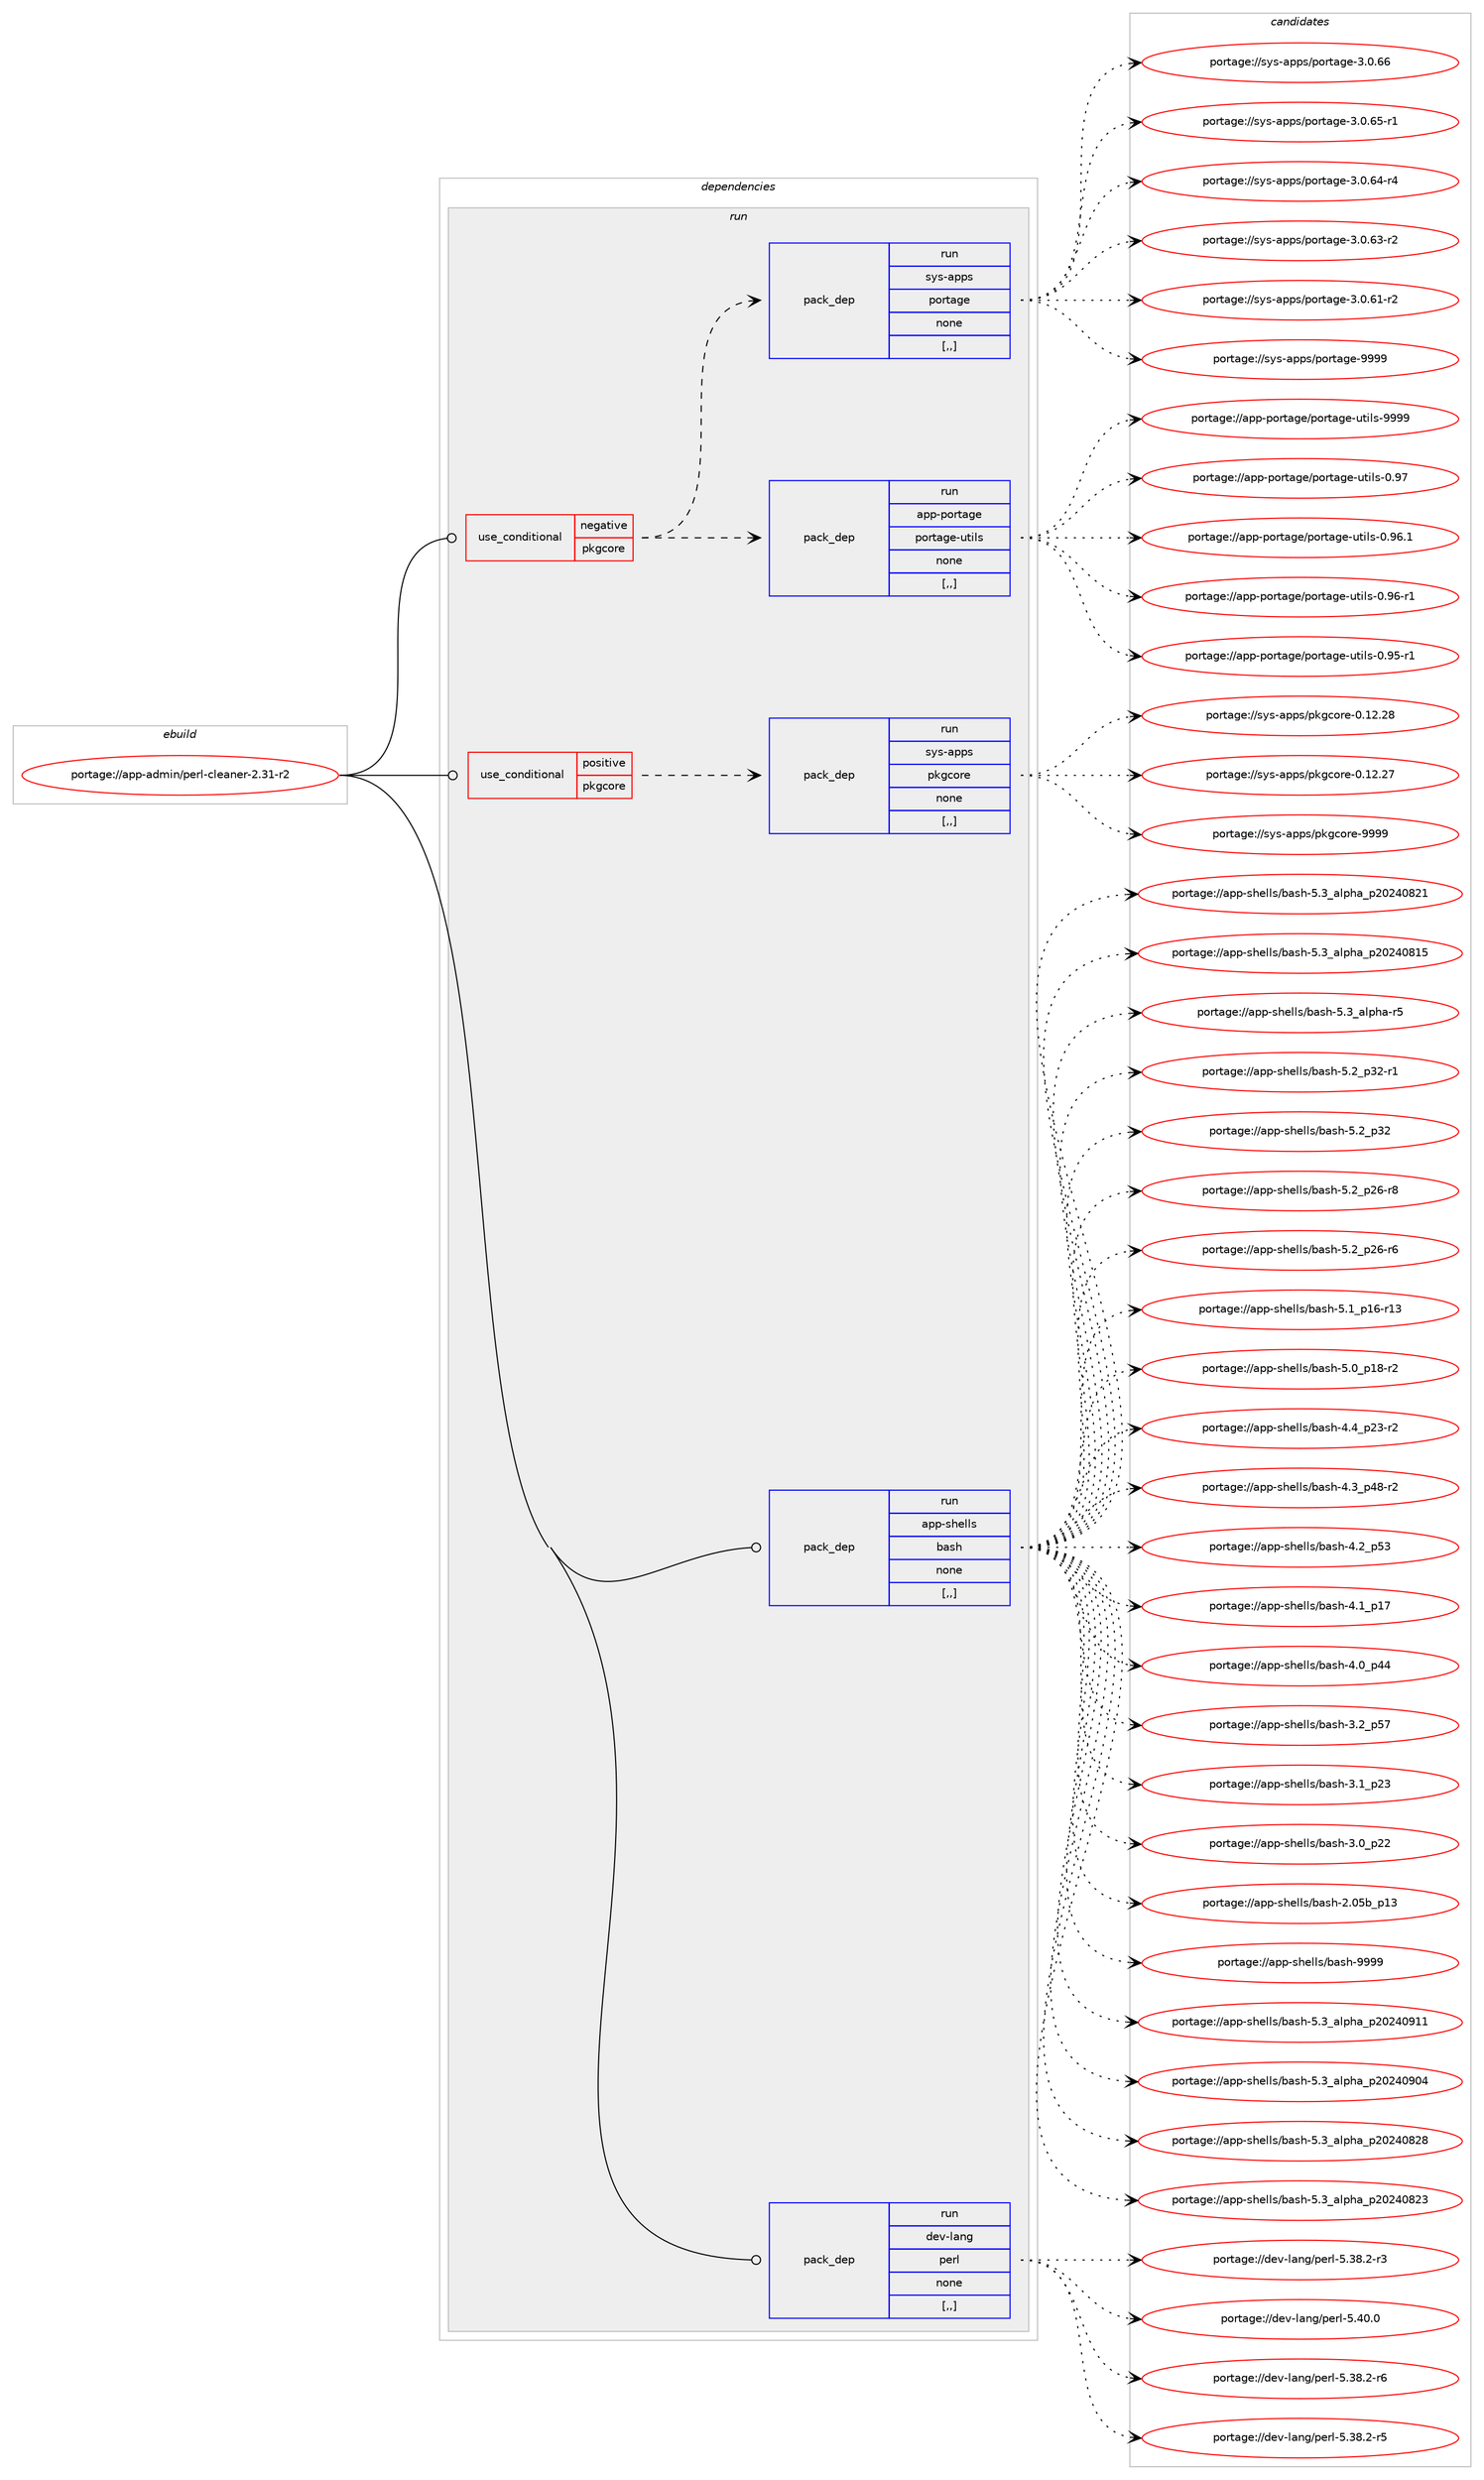 digraph prolog {

# *************
# Graph options
# *************

newrank=true;
concentrate=true;
compound=true;
graph [rankdir=LR,fontname=Helvetica,fontsize=10,ranksep=1.5];#, ranksep=2.5, nodesep=0.2];
edge  [arrowhead=vee];
node  [fontname=Helvetica,fontsize=10];

# **********
# The ebuild
# **********

subgraph cluster_leftcol {
color=gray;
label=<<i>ebuild</i>>;
id [label="portage://app-admin/perl-cleaner-2.31-r2", color=red, width=4, href="../app-admin/perl-cleaner-2.31-r2.svg"];
}

# ****************
# The dependencies
# ****************

subgraph cluster_midcol {
color=gray;
label=<<i>dependencies</i>>;
subgraph cluster_compile {
fillcolor="#eeeeee";
style=filled;
label=<<i>compile</i>>;
}
subgraph cluster_compileandrun {
fillcolor="#eeeeee";
style=filled;
label=<<i>compile and run</i>>;
}
subgraph cluster_run {
fillcolor="#eeeeee";
style=filled;
label=<<i>run</i>>;
subgraph cond130519 {
dependency497016 [label=<<TABLE BORDER="0" CELLBORDER="1" CELLSPACING="0" CELLPADDING="4"><TR><TD ROWSPAN="3" CELLPADDING="10">use_conditional</TD></TR><TR><TD>negative</TD></TR><TR><TD>pkgcore</TD></TR></TABLE>>, shape=none, color=red];
subgraph pack362883 {
dependency497017 [label=<<TABLE BORDER="0" CELLBORDER="1" CELLSPACING="0" CELLPADDING="4" WIDTH="220"><TR><TD ROWSPAN="6" CELLPADDING="30">pack_dep</TD></TR><TR><TD WIDTH="110">run</TD></TR><TR><TD>app-portage</TD></TR><TR><TD>portage-utils</TD></TR><TR><TD>none</TD></TR><TR><TD>[,,]</TD></TR></TABLE>>, shape=none, color=blue];
}
dependency497016:e -> dependency497017:w [weight=20,style="dashed",arrowhead="vee"];
subgraph pack362884 {
dependency497018 [label=<<TABLE BORDER="0" CELLBORDER="1" CELLSPACING="0" CELLPADDING="4" WIDTH="220"><TR><TD ROWSPAN="6" CELLPADDING="30">pack_dep</TD></TR><TR><TD WIDTH="110">run</TD></TR><TR><TD>sys-apps</TD></TR><TR><TD>portage</TD></TR><TR><TD>none</TD></TR><TR><TD>[,,]</TD></TR></TABLE>>, shape=none, color=blue];
}
dependency497016:e -> dependency497018:w [weight=20,style="dashed",arrowhead="vee"];
}
id:e -> dependency497016:w [weight=20,style="solid",arrowhead="odot"];
subgraph cond130520 {
dependency497019 [label=<<TABLE BORDER="0" CELLBORDER="1" CELLSPACING="0" CELLPADDING="4"><TR><TD ROWSPAN="3" CELLPADDING="10">use_conditional</TD></TR><TR><TD>positive</TD></TR><TR><TD>pkgcore</TD></TR></TABLE>>, shape=none, color=red];
subgraph pack362885 {
dependency497020 [label=<<TABLE BORDER="0" CELLBORDER="1" CELLSPACING="0" CELLPADDING="4" WIDTH="220"><TR><TD ROWSPAN="6" CELLPADDING="30">pack_dep</TD></TR><TR><TD WIDTH="110">run</TD></TR><TR><TD>sys-apps</TD></TR><TR><TD>pkgcore</TD></TR><TR><TD>none</TD></TR><TR><TD>[,,]</TD></TR></TABLE>>, shape=none, color=blue];
}
dependency497019:e -> dependency497020:w [weight=20,style="dashed",arrowhead="vee"];
}
id:e -> dependency497019:w [weight=20,style="solid",arrowhead="odot"];
subgraph pack362886 {
dependency497021 [label=<<TABLE BORDER="0" CELLBORDER="1" CELLSPACING="0" CELLPADDING="4" WIDTH="220"><TR><TD ROWSPAN="6" CELLPADDING="30">pack_dep</TD></TR><TR><TD WIDTH="110">run</TD></TR><TR><TD>app-shells</TD></TR><TR><TD>bash</TD></TR><TR><TD>none</TD></TR><TR><TD>[,,]</TD></TR></TABLE>>, shape=none, color=blue];
}
id:e -> dependency497021:w [weight=20,style="solid",arrowhead="odot"];
subgraph pack362887 {
dependency497022 [label=<<TABLE BORDER="0" CELLBORDER="1" CELLSPACING="0" CELLPADDING="4" WIDTH="220"><TR><TD ROWSPAN="6" CELLPADDING="30">pack_dep</TD></TR><TR><TD WIDTH="110">run</TD></TR><TR><TD>dev-lang</TD></TR><TR><TD>perl</TD></TR><TR><TD>none</TD></TR><TR><TD>[,,]</TD></TR></TABLE>>, shape=none, color=blue];
}
id:e -> dependency497022:w [weight=20,style="solid",arrowhead="odot"];
}
}

# **************
# The candidates
# **************

subgraph cluster_choices {
rank=same;
color=gray;
label=<<i>candidates</i>>;

subgraph choice362883 {
color=black;
nodesep=1;
choice9711211245112111114116971031014711211111411697103101451171161051081154557575757 [label="portage://app-portage/portage-utils-9999", color=red, width=4,href="../app-portage/portage-utils-9999.svg"];
choice9711211245112111114116971031014711211111411697103101451171161051081154548465755 [label="portage://app-portage/portage-utils-0.97", color=red, width=4,href="../app-portage/portage-utils-0.97.svg"];
choice97112112451121111141169710310147112111114116971031014511711610510811545484657544649 [label="portage://app-portage/portage-utils-0.96.1", color=red, width=4,href="../app-portage/portage-utils-0.96.1.svg"];
choice97112112451121111141169710310147112111114116971031014511711610510811545484657544511449 [label="portage://app-portage/portage-utils-0.96-r1", color=red, width=4,href="../app-portage/portage-utils-0.96-r1.svg"];
choice97112112451121111141169710310147112111114116971031014511711610510811545484657534511449 [label="portage://app-portage/portage-utils-0.95-r1", color=red, width=4,href="../app-portage/portage-utils-0.95-r1.svg"];
dependency497017:e -> choice9711211245112111114116971031014711211111411697103101451171161051081154557575757:w [style=dotted,weight="100"];
dependency497017:e -> choice9711211245112111114116971031014711211111411697103101451171161051081154548465755:w [style=dotted,weight="100"];
dependency497017:e -> choice97112112451121111141169710310147112111114116971031014511711610510811545484657544649:w [style=dotted,weight="100"];
dependency497017:e -> choice97112112451121111141169710310147112111114116971031014511711610510811545484657544511449:w [style=dotted,weight="100"];
dependency497017:e -> choice97112112451121111141169710310147112111114116971031014511711610510811545484657534511449:w [style=dotted,weight="100"];
}
subgraph choice362884 {
color=black;
nodesep=1;
choice115121115459711211211547112111114116971031014557575757 [label="portage://sys-apps/portage-9999", color=red, width=4,href="../sys-apps/portage-9999.svg"];
choice1151211154597112112115471121111141169710310145514648465454 [label="portage://sys-apps/portage-3.0.66", color=red, width=4,href="../sys-apps/portage-3.0.66.svg"];
choice11512111545971121121154711211111411697103101455146484654534511449 [label="portage://sys-apps/portage-3.0.65-r1", color=red, width=4,href="../sys-apps/portage-3.0.65-r1.svg"];
choice11512111545971121121154711211111411697103101455146484654524511452 [label="portage://sys-apps/portage-3.0.64-r4", color=red, width=4,href="../sys-apps/portage-3.0.64-r4.svg"];
choice11512111545971121121154711211111411697103101455146484654514511450 [label="portage://sys-apps/portage-3.0.63-r2", color=red, width=4,href="../sys-apps/portage-3.0.63-r2.svg"];
choice11512111545971121121154711211111411697103101455146484654494511450 [label="portage://sys-apps/portage-3.0.61-r2", color=red, width=4,href="../sys-apps/portage-3.0.61-r2.svg"];
dependency497018:e -> choice115121115459711211211547112111114116971031014557575757:w [style=dotted,weight="100"];
dependency497018:e -> choice1151211154597112112115471121111141169710310145514648465454:w [style=dotted,weight="100"];
dependency497018:e -> choice11512111545971121121154711211111411697103101455146484654534511449:w [style=dotted,weight="100"];
dependency497018:e -> choice11512111545971121121154711211111411697103101455146484654524511452:w [style=dotted,weight="100"];
dependency497018:e -> choice11512111545971121121154711211111411697103101455146484654514511450:w [style=dotted,weight="100"];
dependency497018:e -> choice11512111545971121121154711211111411697103101455146484654494511450:w [style=dotted,weight="100"];
}
subgraph choice362885 {
color=black;
nodesep=1;
choice115121115459711211211547112107103991111141014557575757 [label="portage://sys-apps/pkgcore-9999", color=red, width=4,href="../sys-apps/pkgcore-9999.svg"];
choice115121115459711211211547112107103991111141014548464950465056 [label="portage://sys-apps/pkgcore-0.12.28", color=red, width=4,href="../sys-apps/pkgcore-0.12.28.svg"];
choice115121115459711211211547112107103991111141014548464950465055 [label="portage://sys-apps/pkgcore-0.12.27", color=red, width=4,href="../sys-apps/pkgcore-0.12.27.svg"];
dependency497020:e -> choice115121115459711211211547112107103991111141014557575757:w [style=dotted,weight="100"];
dependency497020:e -> choice115121115459711211211547112107103991111141014548464950465056:w [style=dotted,weight="100"];
dependency497020:e -> choice115121115459711211211547112107103991111141014548464950465055:w [style=dotted,weight="100"];
}
subgraph choice362886 {
color=black;
nodesep=1;
choice97112112451151041011081081154798971151044557575757 [label="portage://app-shells/bash-9999", color=red, width=4,href="../app-shells/bash-9999.svg"];
choice971121124511510410110810811547989711510445534651959710811210497951125048505248574949 [label="portage://app-shells/bash-5.3_alpha_p20240911", color=red, width=4,href="../app-shells/bash-5.3_alpha_p20240911.svg"];
choice971121124511510410110810811547989711510445534651959710811210497951125048505248574852 [label="portage://app-shells/bash-5.3_alpha_p20240904", color=red, width=4,href="../app-shells/bash-5.3_alpha_p20240904.svg"];
choice971121124511510410110810811547989711510445534651959710811210497951125048505248565056 [label="portage://app-shells/bash-5.3_alpha_p20240828", color=red, width=4,href="../app-shells/bash-5.3_alpha_p20240828.svg"];
choice971121124511510410110810811547989711510445534651959710811210497951125048505248565051 [label="portage://app-shells/bash-5.3_alpha_p20240823", color=red, width=4,href="../app-shells/bash-5.3_alpha_p20240823.svg"];
choice971121124511510410110810811547989711510445534651959710811210497951125048505248565049 [label="portage://app-shells/bash-5.3_alpha_p20240821", color=red, width=4,href="../app-shells/bash-5.3_alpha_p20240821.svg"];
choice971121124511510410110810811547989711510445534651959710811210497951125048505248564953 [label="portage://app-shells/bash-5.3_alpha_p20240815", color=red, width=4,href="../app-shells/bash-5.3_alpha_p20240815.svg"];
choice9711211245115104101108108115479897115104455346519597108112104974511453 [label="portage://app-shells/bash-5.3_alpha-r5", color=red, width=4,href="../app-shells/bash-5.3_alpha-r5.svg"];
choice9711211245115104101108108115479897115104455346509511251504511449 [label="portage://app-shells/bash-5.2_p32-r1", color=red, width=4,href="../app-shells/bash-5.2_p32-r1.svg"];
choice971121124511510410110810811547989711510445534650951125150 [label="portage://app-shells/bash-5.2_p32", color=red, width=4,href="../app-shells/bash-5.2_p32.svg"];
choice9711211245115104101108108115479897115104455346509511250544511456 [label="portage://app-shells/bash-5.2_p26-r8", color=red, width=4,href="../app-shells/bash-5.2_p26-r8.svg"];
choice9711211245115104101108108115479897115104455346509511250544511454 [label="portage://app-shells/bash-5.2_p26-r6", color=red, width=4,href="../app-shells/bash-5.2_p26-r6.svg"];
choice971121124511510410110810811547989711510445534649951124954451144951 [label="portage://app-shells/bash-5.1_p16-r13", color=red, width=4,href="../app-shells/bash-5.1_p16-r13.svg"];
choice9711211245115104101108108115479897115104455346489511249564511450 [label="portage://app-shells/bash-5.0_p18-r2", color=red, width=4,href="../app-shells/bash-5.0_p18-r2.svg"];
choice9711211245115104101108108115479897115104455246529511250514511450 [label="portage://app-shells/bash-4.4_p23-r2", color=red, width=4,href="../app-shells/bash-4.4_p23-r2.svg"];
choice9711211245115104101108108115479897115104455246519511252564511450 [label="portage://app-shells/bash-4.3_p48-r2", color=red, width=4,href="../app-shells/bash-4.3_p48-r2.svg"];
choice971121124511510410110810811547989711510445524650951125351 [label="portage://app-shells/bash-4.2_p53", color=red, width=4,href="../app-shells/bash-4.2_p53.svg"];
choice971121124511510410110810811547989711510445524649951124955 [label="portage://app-shells/bash-4.1_p17", color=red, width=4,href="../app-shells/bash-4.1_p17.svg"];
choice971121124511510410110810811547989711510445524648951125252 [label="portage://app-shells/bash-4.0_p44", color=red, width=4,href="../app-shells/bash-4.0_p44.svg"];
choice971121124511510410110810811547989711510445514650951125355 [label="portage://app-shells/bash-3.2_p57", color=red, width=4,href="../app-shells/bash-3.2_p57.svg"];
choice971121124511510410110810811547989711510445514649951125051 [label="portage://app-shells/bash-3.1_p23", color=red, width=4,href="../app-shells/bash-3.1_p23.svg"];
choice971121124511510410110810811547989711510445514648951125050 [label="portage://app-shells/bash-3.0_p22", color=red, width=4,href="../app-shells/bash-3.0_p22.svg"];
choice9711211245115104101108108115479897115104455046485398951124951 [label="portage://app-shells/bash-2.05b_p13", color=red, width=4,href="../app-shells/bash-2.05b_p13.svg"];
dependency497021:e -> choice97112112451151041011081081154798971151044557575757:w [style=dotted,weight="100"];
dependency497021:e -> choice971121124511510410110810811547989711510445534651959710811210497951125048505248574949:w [style=dotted,weight="100"];
dependency497021:e -> choice971121124511510410110810811547989711510445534651959710811210497951125048505248574852:w [style=dotted,weight="100"];
dependency497021:e -> choice971121124511510410110810811547989711510445534651959710811210497951125048505248565056:w [style=dotted,weight="100"];
dependency497021:e -> choice971121124511510410110810811547989711510445534651959710811210497951125048505248565051:w [style=dotted,weight="100"];
dependency497021:e -> choice971121124511510410110810811547989711510445534651959710811210497951125048505248565049:w [style=dotted,weight="100"];
dependency497021:e -> choice971121124511510410110810811547989711510445534651959710811210497951125048505248564953:w [style=dotted,weight="100"];
dependency497021:e -> choice9711211245115104101108108115479897115104455346519597108112104974511453:w [style=dotted,weight="100"];
dependency497021:e -> choice9711211245115104101108108115479897115104455346509511251504511449:w [style=dotted,weight="100"];
dependency497021:e -> choice971121124511510410110810811547989711510445534650951125150:w [style=dotted,weight="100"];
dependency497021:e -> choice9711211245115104101108108115479897115104455346509511250544511456:w [style=dotted,weight="100"];
dependency497021:e -> choice9711211245115104101108108115479897115104455346509511250544511454:w [style=dotted,weight="100"];
dependency497021:e -> choice971121124511510410110810811547989711510445534649951124954451144951:w [style=dotted,weight="100"];
dependency497021:e -> choice9711211245115104101108108115479897115104455346489511249564511450:w [style=dotted,weight="100"];
dependency497021:e -> choice9711211245115104101108108115479897115104455246529511250514511450:w [style=dotted,weight="100"];
dependency497021:e -> choice9711211245115104101108108115479897115104455246519511252564511450:w [style=dotted,weight="100"];
dependency497021:e -> choice971121124511510410110810811547989711510445524650951125351:w [style=dotted,weight="100"];
dependency497021:e -> choice971121124511510410110810811547989711510445524649951124955:w [style=dotted,weight="100"];
dependency497021:e -> choice971121124511510410110810811547989711510445524648951125252:w [style=dotted,weight="100"];
dependency497021:e -> choice971121124511510410110810811547989711510445514650951125355:w [style=dotted,weight="100"];
dependency497021:e -> choice971121124511510410110810811547989711510445514649951125051:w [style=dotted,weight="100"];
dependency497021:e -> choice971121124511510410110810811547989711510445514648951125050:w [style=dotted,weight="100"];
dependency497021:e -> choice9711211245115104101108108115479897115104455046485398951124951:w [style=dotted,weight="100"];
}
subgraph choice362887 {
color=black;
nodesep=1;
choice10010111845108971101034711210111410845534652484648 [label="portage://dev-lang/perl-5.40.0", color=red, width=4,href="../dev-lang/perl-5.40.0.svg"];
choice100101118451089711010347112101114108455346515646504511454 [label="portage://dev-lang/perl-5.38.2-r6", color=red, width=4,href="../dev-lang/perl-5.38.2-r6.svg"];
choice100101118451089711010347112101114108455346515646504511453 [label="portage://dev-lang/perl-5.38.2-r5", color=red, width=4,href="../dev-lang/perl-5.38.2-r5.svg"];
choice100101118451089711010347112101114108455346515646504511451 [label="portage://dev-lang/perl-5.38.2-r3", color=red, width=4,href="../dev-lang/perl-5.38.2-r3.svg"];
dependency497022:e -> choice10010111845108971101034711210111410845534652484648:w [style=dotted,weight="100"];
dependency497022:e -> choice100101118451089711010347112101114108455346515646504511454:w [style=dotted,weight="100"];
dependency497022:e -> choice100101118451089711010347112101114108455346515646504511453:w [style=dotted,weight="100"];
dependency497022:e -> choice100101118451089711010347112101114108455346515646504511451:w [style=dotted,weight="100"];
}
}

}
